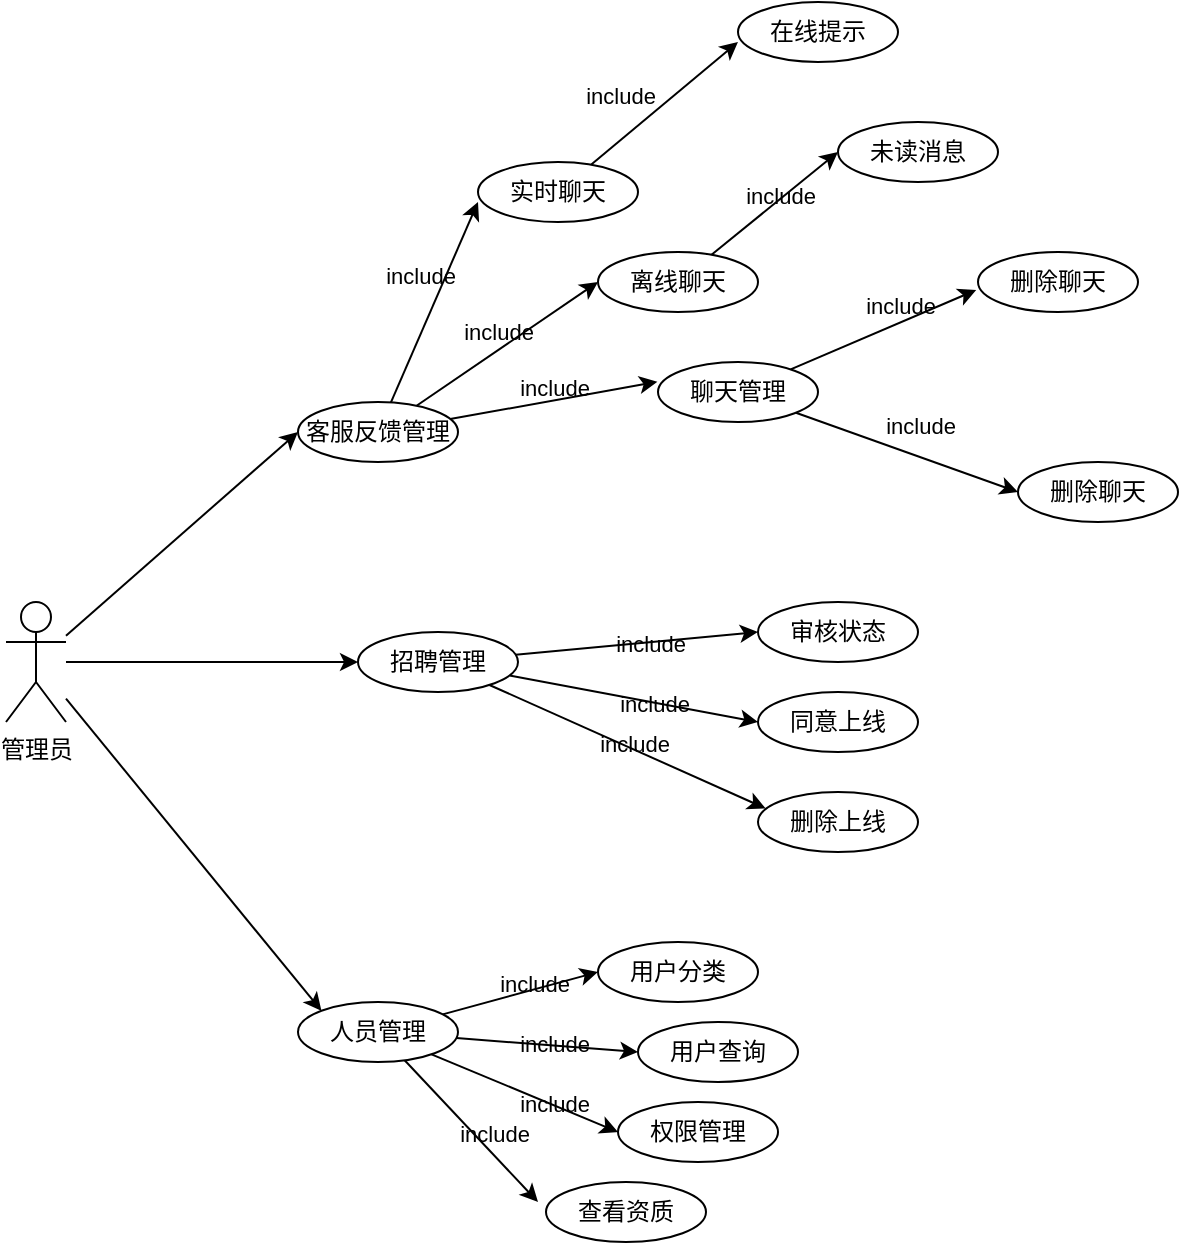 <mxfile>
    <diagram id="jyN11jUfNsxwOV49IMRS" name="第 1 页">
        <mxGraphModel dx="338" dy="493" grid="1" gridSize="10" guides="1" tooltips="1" connect="1" arrows="1" fold="1" page="1" pageScale="1" pageWidth="827" pageHeight="1169" math="0" shadow="0">
            <root>
                <mxCell id="0"/>
                <mxCell id="1" parent="0"/>
                <mxCell id="2" style="edgeStyle=none;html=1;entryX=0;entryY=0.5;entryDx=0;entryDy=0;labelBackgroundColor=none;" edge="1" parent="1" source="7" target="11">
                    <mxGeometry relative="1" as="geometry"/>
                </mxCell>
                <mxCell id="3" style="edgeStyle=none;html=1;entryX=0;entryY=0.5;entryDx=0;entryDy=0;labelBackgroundColor=none;" edge="1" parent="1" source="7" target="50">
                    <mxGeometry relative="1" as="geometry">
                        <mxPoint x="350" y="540" as="targetPoint"/>
                    </mxGeometry>
                </mxCell>
                <mxCell id="5" style="edgeStyle=none;html=1;entryX=0;entryY=0;entryDx=0;entryDy=0;" edge="1" parent="1" source="7" target="18">
                    <mxGeometry relative="1" as="geometry"/>
                </mxCell>
                <mxCell id="7" value="管理员" style="shape=umlActor;verticalLabelPosition=bottom;verticalAlign=top;html=1;outlineConnect=0;labelBackgroundColor=none;" vertex="1" parent="1">
                    <mxGeometry x="144" y="510" width="30" height="60" as="geometry"/>
                </mxCell>
                <mxCell id="8" style="edgeStyle=none;html=1;entryX=0;entryY=0.667;entryDx=0;entryDy=0;entryPerimeter=0;labelBackgroundColor=none;" edge="1" parent="1" source="11" target="22">
                    <mxGeometry relative="1" as="geometry"/>
                </mxCell>
                <mxCell id="9" style="edgeStyle=none;html=1;entryX=0;entryY=0.5;entryDx=0;entryDy=0;labelBackgroundColor=none;" edge="1" parent="1" source="11" target="24">
                    <mxGeometry relative="1" as="geometry"/>
                </mxCell>
                <mxCell id="10" style="edgeStyle=none;html=1;entryX=-0.004;entryY=0.329;entryDx=0;entryDy=0;entryPerimeter=0;labelBackgroundColor=none;" edge="1" parent="1" source="11" target="27">
                    <mxGeometry relative="1" as="geometry"/>
                </mxCell>
                <mxCell id="11" value="客服反馈管理" style="ellipse;whiteSpace=wrap;html=1;labelBackgroundColor=none;" vertex="1" parent="1">
                    <mxGeometry x="290" y="410" width="80" height="30" as="geometry"/>
                </mxCell>
                <mxCell id="58" style="edgeStyle=none;html=1;entryX=0;entryY=0.5;entryDx=0;entryDy=0;" edge="1" parent="1" source="18" target="57">
                    <mxGeometry relative="1" as="geometry"/>
                </mxCell>
                <mxCell id="61" style="edgeStyle=none;html=1;entryX=0;entryY=0.5;entryDx=0;entryDy=0;" edge="1" parent="1" source="18" target="60">
                    <mxGeometry relative="1" as="geometry"/>
                </mxCell>
                <mxCell id="65" style="edgeStyle=none;html=1;entryX=0;entryY=0.5;entryDx=0;entryDy=0;" edge="1" parent="1" source="18" target="64">
                    <mxGeometry relative="1" as="geometry"/>
                </mxCell>
                <mxCell id="68" style="edgeStyle=none;html=1;" edge="1" parent="1" source="18">
                    <mxGeometry relative="1" as="geometry">
                        <mxPoint x="410" y="810" as="targetPoint"/>
                    </mxGeometry>
                </mxCell>
                <mxCell id="18" value="人员管理" style="ellipse;whiteSpace=wrap;html=1;labelBackgroundColor=none;" vertex="1" parent="1">
                    <mxGeometry x="290" y="710" width="80" height="30" as="geometry"/>
                </mxCell>
                <mxCell id="21" style="edgeStyle=none;html=1;entryX=0;entryY=0.667;entryDx=0;entryDy=0;entryPerimeter=0;labelBackgroundColor=none;" edge="1" parent="1" source="22" target="32">
                    <mxGeometry relative="1" as="geometry"/>
                </mxCell>
                <mxCell id="22" value="实时聊天" style="ellipse;whiteSpace=wrap;html=1;labelBackgroundColor=none;" vertex="1" parent="1">
                    <mxGeometry x="380" y="290" width="80" height="30" as="geometry"/>
                </mxCell>
                <mxCell id="23" style="edgeStyle=none;html=1;entryX=0;entryY=0.5;entryDx=0;entryDy=0;labelBackgroundColor=none;" edge="1" parent="1" source="24" target="31">
                    <mxGeometry relative="1" as="geometry"/>
                </mxCell>
                <mxCell id="24" value="离线聊天" style="ellipse;whiteSpace=wrap;html=1;labelBackgroundColor=none;" vertex="1" parent="1">
                    <mxGeometry x="440" y="335" width="80" height="30" as="geometry"/>
                </mxCell>
                <mxCell id="25" style="edgeStyle=none;html=1;entryX=-0.011;entryY=0.633;entryDx=0;entryDy=0;entryPerimeter=0;labelBackgroundColor=none;" edge="1" parent="1" source="27" target="35">
                    <mxGeometry relative="1" as="geometry"/>
                </mxCell>
                <mxCell id="26" style="edgeStyle=none;html=1;entryX=0;entryY=0.5;entryDx=0;entryDy=0;labelBackgroundColor=none;" edge="1" parent="1" source="27" target="39">
                    <mxGeometry relative="1" as="geometry"/>
                </mxCell>
                <mxCell id="27" value="聊天管理" style="ellipse;whiteSpace=wrap;html=1;labelBackgroundColor=none;" vertex="1" parent="1">
                    <mxGeometry x="470" y="390" width="80" height="30" as="geometry"/>
                </mxCell>
                <mxCell id="28" value="include" style="edgeLabel;resizable=0;html=1;align=center;verticalAlign=middle;labelBackgroundColor=none;" connectable="0" vertex="1" parent="1">
                    <mxGeometry x="350.0" y="349.999" as="geometry">
                        <mxPoint x="1" y="-3" as="offset"/>
                    </mxGeometry>
                </mxCell>
                <mxCell id="29" value="include" style="edgeLabel;resizable=0;html=1;align=center;verticalAlign=middle;labelBackgroundColor=none;" connectable="0" vertex="1" parent="1">
                    <mxGeometry x="390.0" y="374.999" as="geometry"/>
                </mxCell>
                <mxCell id="30" value="include" style="edgeLabel;resizable=0;html=1;align=center;verticalAlign=middle;labelBackgroundColor=none;" connectable="0" vertex="1" parent="1">
                    <mxGeometry x="420.0" y="404.999" as="geometry">
                        <mxPoint x="-2" y="-2" as="offset"/>
                    </mxGeometry>
                </mxCell>
                <mxCell id="31" value="未读消息" style="ellipse;whiteSpace=wrap;html=1;labelBackgroundColor=none;" vertex="1" parent="1">
                    <mxGeometry x="560" y="270" width="80" height="30" as="geometry"/>
                </mxCell>
                <mxCell id="32" value="在线提示" style="ellipse;whiteSpace=wrap;html=1;labelBackgroundColor=none;" vertex="1" parent="1">
                    <mxGeometry x="510" y="210" width="80" height="30" as="geometry"/>
                </mxCell>
                <mxCell id="33" value="include" style="edgeLabel;resizable=0;html=1;align=center;verticalAlign=middle;labelBackgroundColor=none;" connectable="0" vertex="1" parent="1">
                    <mxGeometry x="450.0" y="259.999" as="geometry">
                        <mxPoint x="1" y="-3" as="offset"/>
                    </mxGeometry>
                </mxCell>
                <mxCell id="34" value="include" style="edgeLabel;resizable=0;html=1;align=center;verticalAlign=middle;labelBackgroundColor=none;" connectable="0" vertex="1" parent="1">
                    <mxGeometry x="530.0" y="309.999" as="geometry">
                        <mxPoint x="1" y="-3" as="offset"/>
                    </mxGeometry>
                </mxCell>
                <mxCell id="35" value="删除聊天" style="ellipse;whiteSpace=wrap;html=1;labelBackgroundColor=none;" vertex="1" parent="1">
                    <mxGeometry x="630" y="335" width="80" height="30" as="geometry"/>
                </mxCell>
                <mxCell id="36" value="include" style="edgeLabel;resizable=0;html=1;align=center;verticalAlign=middle;labelBackgroundColor=none;" connectable="0" vertex="1" parent="1">
                    <mxGeometry x="590.0" y="364.999" as="geometry">
                        <mxPoint x="1" y="-3" as="offset"/>
                    </mxGeometry>
                </mxCell>
                <mxCell id="39" value="删除聊天" style="ellipse;whiteSpace=wrap;html=1;labelBackgroundColor=none;" vertex="1" parent="1">
                    <mxGeometry x="650" y="440" width="80" height="30" as="geometry"/>
                </mxCell>
                <mxCell id="40" value="include" style="edgeLabel;resizable=0;html=1;align=center;verticalAlign=middle;labelBackgroundColor=none;" connectable="0" vertex="1" parent="1">
                    <mxGeometry x="600.0" y="424.999" as="geometry">
                        <mxPoint x="1" y="-3" as="offset"/>
                    </mxGeometry>
                </mxCell>
                <mxCell id="48" style="edgeStyle=none;html=1;entryX=0;entryY=0.5;entryDx=0;entryDy=0;" edge="1" parent="1" source="50" target="51">
                    <mxGeometry relative="1" as="geometry"/>
                </mxCell>
                <mxCell id="49" style="edgeStyle=none;html=1;entryX=0;entryY=0.5;entryDx=0;entryDy=0;" edge="1" parent="1" source="50" target="52">
                    <mxGeometry relative="1" as="geometry"/>
                </mxCell>
                <mxCell id="71" style="edgeStyle=none;html=1;entryX=0.048;entryY=0.274;entryDx=0;entryDy=0;entryPerimeter=0;" edge="1" parent="1" source="50" target="70">
                    <mxGeometry relative="1" as="geometry"/>
                </mxCell>
                <mxCell id="50" value="招聘管理" style="ellipse;whiteSpace=wrap;html=1;labelBackgroundColor=none;" vertex="1" parent="1">
                    <mxGeometry x="320" y="525" width="80" height="30" as="geometry"/>
                </mxCell>
                <mxCell id="51" value="审核状态" style="ellipse;whiteSpace=wrap;html=1;labelBackgroundColor=none;" vertex="1" parent="1">
                    <mxGeometry x="520" y="510" width="80" height="30" as="geometry"/>
                </mxCell>
                <mxCell id="52" value="同意上线" style="ellipse;whiteSpace=wrap;html=1;labelBackgroundColor=none;" vertex="1" parent="1">
                    <mxGeometry x="520" y="555" width="80" height="30" as="geometry"/>
                </mxCell>
                <mxCell id="53" value="include" style="edgeLabel;resizable=0;html=1;align=center;verticalAlign=middle;labelBackgroundColor=none;" connectable="0" vertex="1" parent="1">
                    <mxGeometry x="494.0" y="469.999" as="geometry">
                        <mxPoint x="-28" y="61" as="offset"/>
                    </mxGeometry>
                </mxCell>
                <mxCell id="54" value="include" style="edgeLabel;resizable=0;html=1;align=center;verticalAlign=middle;labelBackgroundColor=none;" connectable="0" vertex="1" parent="1">
                    <mxGeometry x="510.0" y="479.999" as="geometry">
                        <mxPoint x="-42" y="81" as="offset"/>
                    </mxGeometry>
                </mxCell>
                <mxCell id="57" value="用户分类" style="ellipse;whiteSpace=wrap;html=1;labelBackgroundColor=none;" vertex="1" parent="1">
                    <mxGeometry x="440" y="680" width="80" height="30" as="geometry"/>
                </mxCell>
                <mxCell id="59" value="include" style="edgeLabel;resizable=0;html=1;align=center;verticalAlign=middle;labelBackgroundColor=none;" connectable="0" vertex="1" parent="1">
                    <mxGeometry x="460.0" y="649.999" as="geometry">
                        <mxPoint x="-42" y="81" as="offset"/>
                    </mxGeometry>
                </mxCell>
                <mxCell id="60" value="用户查询" style="ellipse;whiteSpace=wrap;html=1;labelBackgroundColor=none;" vertex="1" parent="1">
                    <mxGeometry x="460" y="720" width="80" height="30" as="geometry"/>
                </mxCell>
                <mxCell id="63" value="include" style="edgeLabel;resizable=0;html=1;align=center;verticalAlign=middle;labelBackgroundColor=none;" connectable="0" vertex="1" parent="1">
                    <mxGeometry x="450.0" y="619.999" as="geometry">
                        <mxPoint x="-42" y="81" as="offset"/>
                    </mxGeometry>
                </mxCell>
                <mxCell id="64" value="权限管理" style="ellipse;whiteSpace=wrap;html=1;labelBackgroundColor=none;" vertex="1" parent="1">
                    <mxGeometry x="450" y="760" width="80" height="30" as="geometry"/>
                </mxCell>
                <mxCell id="66" value="include" style="edgeLabel;resizable=0;html=1;align=center;verticalAlign=middle;labelBackgroundColor=none;" connectable="0" vertex="1" parent="1">
                    <mxGeometry x="460.0" y="679.999" as="geometry">
                        <mxPoint x="-42" y="81" as="offset"/>
                    </mxGeometry>
                </mxCell>
                <mxCell id="67" value="查看资质" style="ellipse;whiteSpace=wrap;html=1;labelBackgroundColor=none;" vertex="1" parent="1">
                    <mxGeometry x="414" y="800" width="80" height="30" as="geometry"/>
                </mxCell>
                <mxCell id="69" value="include" style="edgeLabel;resizable=0;html=1;align=center;verticalAlign=middle;labelBackgroundColor=none;" connectable="0" vertex="1" parent="1">
                    <mxGeometry x="430.0" y="694.999" as="geometry">
                        <mxPoint x="-42" y="81" as="offset"/>
                    </mxGeometry>
                </mxCell>
                <mxCell id="70" value="删除上线" style="ellipse;whiteSpace=wrap;html=1;labelBackgroundColor=none;" vertex="1" parent="1">
                    <mxGeometry x="520" y="605" width="80" height="30" as="geometry"/>
                </mxCell>
                <mxCell id="72" value="include" style="edgeLabel;resizable=0;html=1;align=center;verticalAlign=middle;labelBackgroundColor=none;" connectable="0" vertex="1" parent="1">
                    <mxGeometry x="500.0" y="499.999" as="geometry">
                        <mxPoint x="-42" y="81" as="offset"/>
                    </mxGeometry>
                </mxCell>
            </root>
        </mxGraphModel>
    </diagram>
</mxfile>